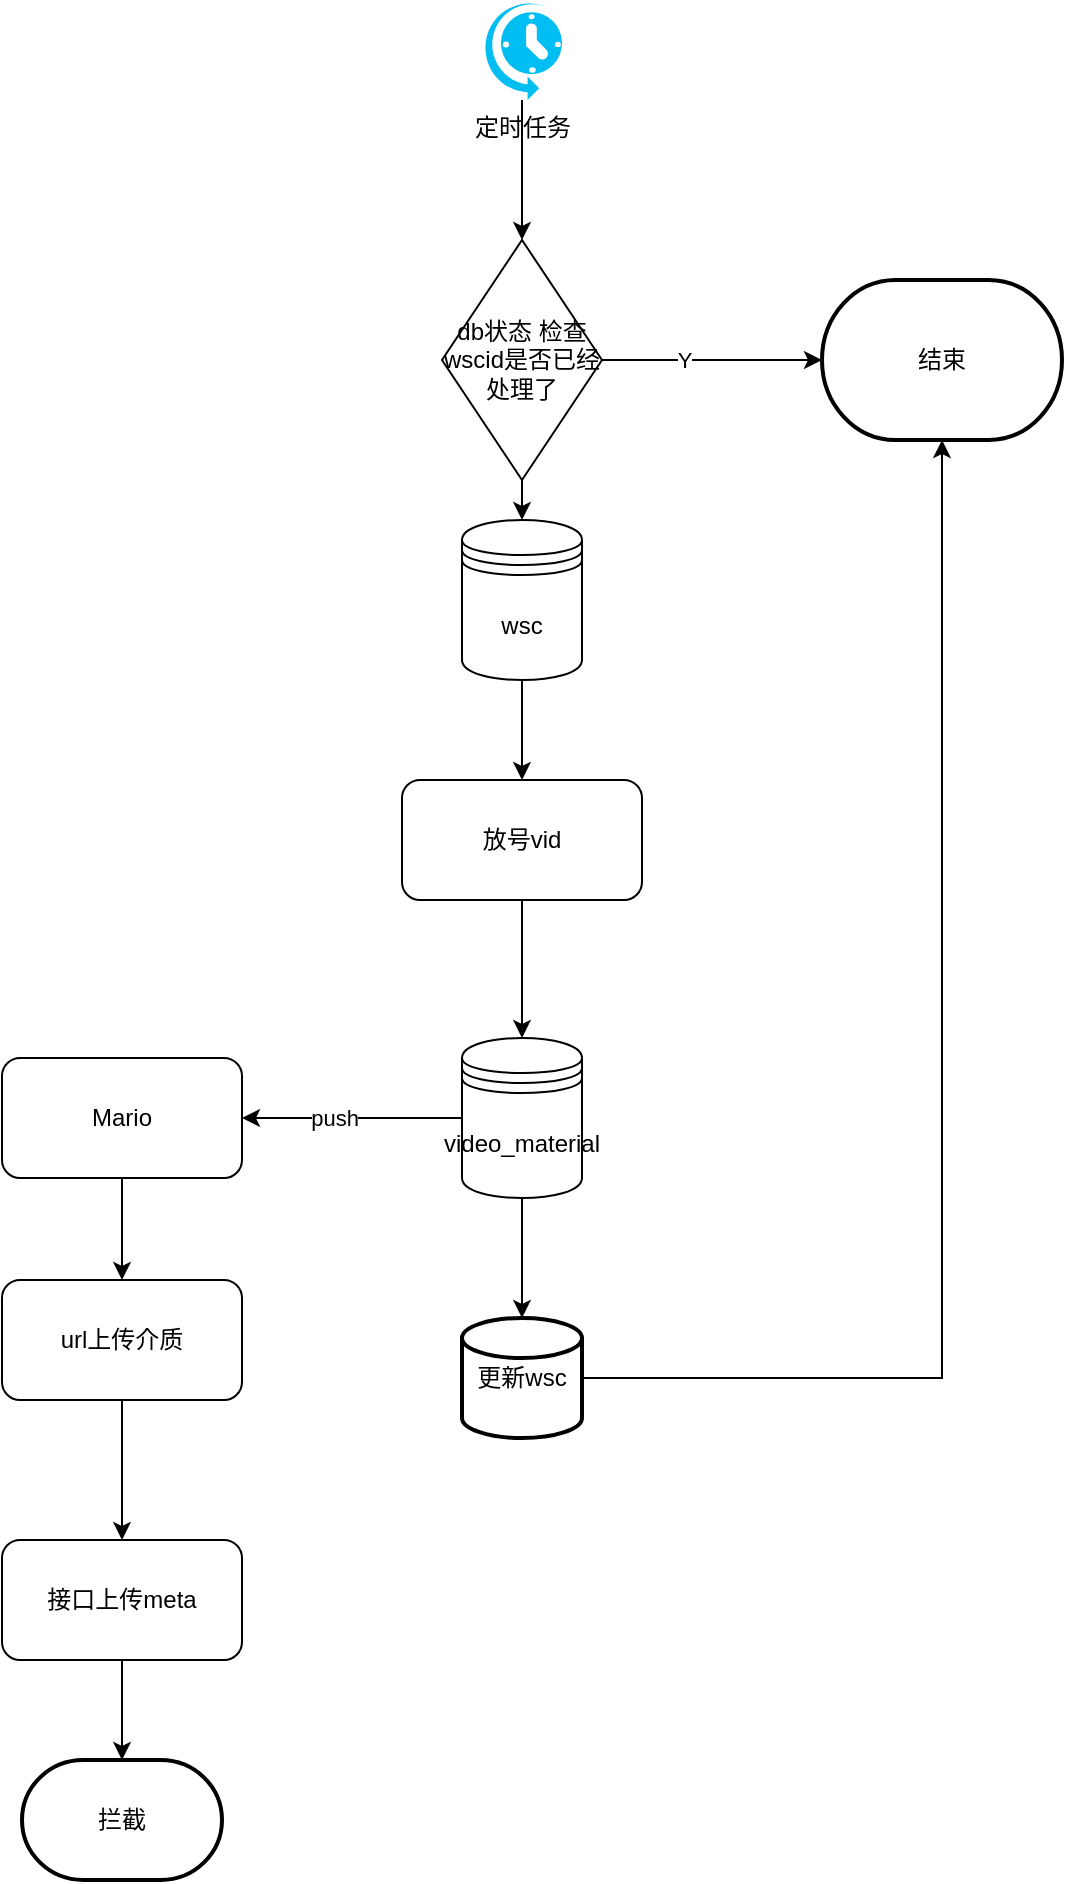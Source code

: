<mxfile version="17.2.6" type="github">
  <diagram id="Lr0cav-XPf76D56cU3gr" name="Page-1">
    <mxGraphModel dx="1755" dy="1029" grid="1" gridSize="10" guides="1" tooltips="1" connect="1" arrows="1" fold="1" page="1" pageScale="1" pageWidth="827" pageHeight="1169" math="0" shadow="0">
      <root>
        <mxCell id="0" />
        <mxCell id="1" parent="0" />
        <mxCell id="btpLiM1xGfyTe02xs8fI-7" style="edgeStyle=orthogonalEdgeStyle;rounded=0;orthogonalLoop=1;jettySize=auto;html=1;entryX=0.5;entryY=0;entryDx=0;entryDy=0;" edge="1" parent="1" source="btpLiM1xGfyTe02xs8fI-1" target="btpLiM1xGfyTe02xs8fI-2">
          <mxGeometry relative="1" as="geometry" />
        </mxCell>
        <mxCell id="btpLiM1xGfyTe02xs8fI-1" value="定时任务" style="verticalLabelPosition=bottom;html=1;verticalAlign=top;align=center;strokeColor=none;fillColor=#00BEF2;shape=mxgraph.azure.scheduler;pointerEvents=1;" vertex="1" parent="1">
          <mxGeometry x="300" y="70" width="40" height="50" as="geometry" />
        </mxCell>
        <mxCell id="btpLiM1xGfyTe02xs8fI-4" style="edgeStyle=orthogonalEdgeStyle;rounded=0;orthogonalLoop=1;jettySize=auto;html=1;exitX=1;exitY=0.5;exitDx=0;exitDy=0;entryX=0;entryY=0.5;entryDx=0;entryDy=0;" edge="1" parent="1" source="btpLiM1xGfyTe02xs8fI-2" target="btpLiM1xGfyTe02xs8fI-3">
          <mxGeometry relative="1" as="geometry" />
        </mxCell>
        <mxCell id="btpLiM1xGfyTe02xs8fI-5" value="Y" style="edgeLabel;html=1;align=center;verticalAlign=middle;resizable=0;points=[];" vertex="1" connectable="0" parent="btpLiM1xGfyTe02xs8fI-4">
          <mxGeometry x="-0.262" y="-1" relative="1" as="geometry">
            <mxPoint y="-1" as="offset" />
          </mxGeometry>
        </mxCell>
        <mxCell id="btpLiM1xGfyTe02xs8fI-9" style="edgeStyle=orthogonalEdgeStyle;rounded=0;orthogonalLoop=1;jettySize=auto;html=1;exitX=0.5;exitY=1;exitDx=0;exitDy=0;entryX=0.5;entryY=0;entryDx=0;entryDy=0;startArrow=none;" edge="1" parent="1" source="btpLiM1xGfyTe02xs8fI-18" target="btpLiM1xGfyTe02xs8fI-8">
          <mxGeometry relative="1" as="geometry" />
        </mxCell>
        <mxCell id="btpLiM1xGfyTe02xs8fI-20" style="edgeStyle=orthogonalEdgeStyle;rounded=0;orthogonalLoop=1;jettySize=auto;html=1;exitX=0.5;exitY=1;exitDx=0;exitDy=0;entryX=0.5;entryY=0;entryDx=0;entryDy=0;" edge="1" parent="1" source="btpLiM1xGfyTe02xs8fI-2" target="btpLiM1xGfyTe02xs8fI-18">
          <mxGeometry relative="1" as="geometry" />
        </mxCell>
        <mxCell id="btpLiM1xGfyTe02xs8fI-2" value="db状态 检查wscid是否已经处理了" style="rhombus;whiteSpace=wrap;html=1;" vertex="1" parent="1">
          <mxGeometry x="280" y="190" width="80" height="120" as="geometry" />
        </mxCell>
        <mxCell id="btpLiM1xGfyTe02xs8fI-3" value="结束" style="strokeWidth=2;html=1;shape=mxgraph.flowchart.terminator;whiteSpace=wrap;fontFamily=Helvetica;fontSize=12;fontColor=default;align=center;strokeColor=default;fillColor=default;" vertex="1" parent="1">
          <mxGeometry x="470" y="210" width="120" height="80" as="geometry" />
        </mxCell>
        <mxCell id="btpLiM1xGfyTe02xs8fI-11" style="edgeStyle=orthogonalEdgeStyle;rounded=0;orthogonalLoop=1;jettySize=auto;html=1;exitX=0.5;exitY=1;exitDx=0;exitDy=0;entryX=0.5;entryY=0;entryDx=0;entryDy=0;" edge="1" parent="1" source="btpLiM1xGfyTe02xs8fI-8" target="btpLiM1xGfyTe02xs8fI-10">
          <mxGeometry relative="1" as="geometry" />
        </mxCell>
        <mxCell id="btpLiM1xGfyTe02xs8fI-8" value="放号vid" style="rounded=1;whiteSpace=wrap;html=1;" vertex="1" parent="1">
          <mxGeometry x="260" y="460" width="120" height="60" as="geometry" />
        </mxCell>
        <mxCell id="btpLiM1xGfyTe02xs8fI-14" style="edgeStyle=orthogonalEdgeStyle;rounded=0;orthogonalLoop=1;jettySize=auto;html=1;exitX=0;exitY=0.5;exitDx=0;exitDy=0;entryX=1;entryY=0.5;entryDx=0;entryDy=0;" edge="1" parent="1" source="btpLiM1xGfyTe02xs8fI-10" target="btpLiM1xGfyTe02xs8fI-12">
          <mxGeometry relative="1" as="geometry" />
        </mxCell>
        <mxCell id="btpLiM1xGfyTe02xs8fI-15" value="push" style="edgeLabel;html=1;align=center;verticalAlign=middle;resizable=0;points=[];" vertex="1" connectable="0" parent="btpLiM1xGfyTe02xs8fI-14">
          <mxGeometry x="0.176" relative="1" as="geometry">
            <mxPoint as="offset" />
          </mxGeometry>
        </mxCell>
        <mxCell id="btpLiM1xGfyTe02xs8fI-17" style="edgeStyle=orthogonalEdgeStyle;rounded=0;orthogonalLoop=1;jettySize=auto;html=1;exitX=0.5;exitY=1;exitDx=0;exitDy=0;entryX=0.5;entryY=0;entryDx=0;entryDy=0;entryPerimeter=0;" edge="1" parent="1" source="btpLiM1xGfyTe02xs8fI-10" target="btpLiM1xGfyTe02xs8fI-16">
          <mxGeometry relative="1" as="geometry" />
        </mxCell>
        <mxCell id="btpLiM1xGfyTe02xs8fI-10" value="video_material" style="shape=datastore;whiteSpace=wrap;html=1;fontFamily=Helvetica;fontSize=12;fontColor=default;align=center;strokeColor=default;fillColor=default;" vertex="1" parent="1">
          <mxGeometry x="290" y="589" width="60" height="80" as="geometry" />
        </mxCell>
        <mxCell id="btpLiM1xGfyTe02xs8fI-24" style="edgeStyle=orthogonalEdgeStyle;rounded=0;orthogonalLoop=1;jettySize=auto;html=1;exitX=0.5;exitY=1;exitDx=0;exitDy=0;entryX=0.5;entryY=0;entryDx=0;entryDy=0;" edge="1" parent="1" source="btpLiM1xGfyTe02xs8fI-12" target="btpLiM1xGfyTe02xs8fI-22">
          <mxGeometry relative="1" as="geometry" />
        </mxCell>
        <mxCell id="btpLiM1xGfyTe02xs8fI-12" value="Mario" style="rounded=1;whiteSpace=wrap;html=1;" vertex="1" parent="1">
          <mxGeometry x="60" y="599" width="120" height="60" as="geometry" />
        </mxCell>
        <mxCell id="btpLiM1xGfyTe02xs8fI-21" style="edgeStyle=orthogonalEdgeStyle;rounded=0;orthogonalLoop=1;jettySize=auto;html=1;exitX=1;exitY=0.5;exitDx=0;exitDy=0;exitPerimeter=0;entryX=0.5;entryY=1;entryDx=0;entryDy=0;entryPerimeter=0;" edge="1" parent="1" source="btpLiM1xGfyTe02xs8fI-16" target="btpLiM1xGfyTe02xs8fI-3">
          <mxGeometry relative="1" as="geometry" />
        </mxCell>
        <mxCell id="btpLiM1xGfyTe02xs8fI-16" value="更新wsc" style="strokeWidth=2;html=1;shape=mxgraph.flowchart.database;whiteSpace=wrap;" vertex="1" parent="1">
          <mxGeometry x="290" y="729" width="60" height="60" as="geometry" />
        </mxCell>
        <mxCell id="btpLiM1xGfyTe02xs8fI-18" value="wsc" style="shape=datastore;whiteSpace=wrap;html=1;fontFamily=Helvetica;fontSize=12;fontColor=default;align=center;strokeColor=default;fillColor=default;" vertex="1" parent="1">
          <mxGeometry x="290" y="330" width="60" height="80" as="geometry" />
        </mxCell>
        <mxCell id="btpLiM1xGfyTe02xs8fI-25" style="edgeStyle=orthogonalEdgeStyle;rounded=0;orthogonalLoop=1;jettySize=auto;html=1;exitX=0.5;exitY=1;exitDx=0;exitDy=0;entryX=0.5;entryY=0;entryDx=0;entryDy=0;" edge="1" parent="1" source="btpLiM1xGfyTe02xs8fI-22" target="btpLiM1xGfyTe02xs8fI-23">
          <mxGeometry relative="1" as="geometry" />
        </mxCell>
        <mxCell id="btpLiM1xGfyTe02xs8fI-22" value="url上传介质" style="rounded=1;whiteSpace=wrap;html=1;" vertex="1" parent="1">
          <mxGeometry x="60" y="710" width="120" height="60" as="geometry" />
        </mxCell>
        <mxCell id="btpLiM1xGfyTe02xs8fI-27" style="edgeStyle=orthogonalEdgeStyle;rounded=0;orthogonalLoop=1;jettySize=auto;html=1;exitX=0.5;exitY=1;exitDx=0;exitDy=0;entryX=0.5;entryY=0;entryDx=0;entryDy=0;entryPerimeter=0;" edge="1" parent="1" source="btpLiM1xGfyTe02xs8fI-23" target="btpLiM1xGfyTe02xs8fI-26">
          <mxGeometry relative="1" as="geometry" />
        </mxCell>
        <mxCell id="btpLiM1xGfyTe02xs8fI-23" value="接口上传meta" style="rounded=1;whiteSpace=wrap;html=1;" vertex="1" parent="1">
          <mxGeometry x="60" y="840" width="120" height="60" as="geometry" />
        </mxCell>
        <mxCell id="btpLiM1xGfyTe02xs8fI-26" value="拦截" style="strokeWidth=2;html=1;shape=mxgraph.flowchart.terminator;whiteSpace=wrap;" vertex="1" parent="1">
          <mxGeometry x="70" y="950" width="100" height="60" as="geometry" />
        </mxCell>
      </root>
    </mxGraphModel>
  </diagram>
</mxfile>
